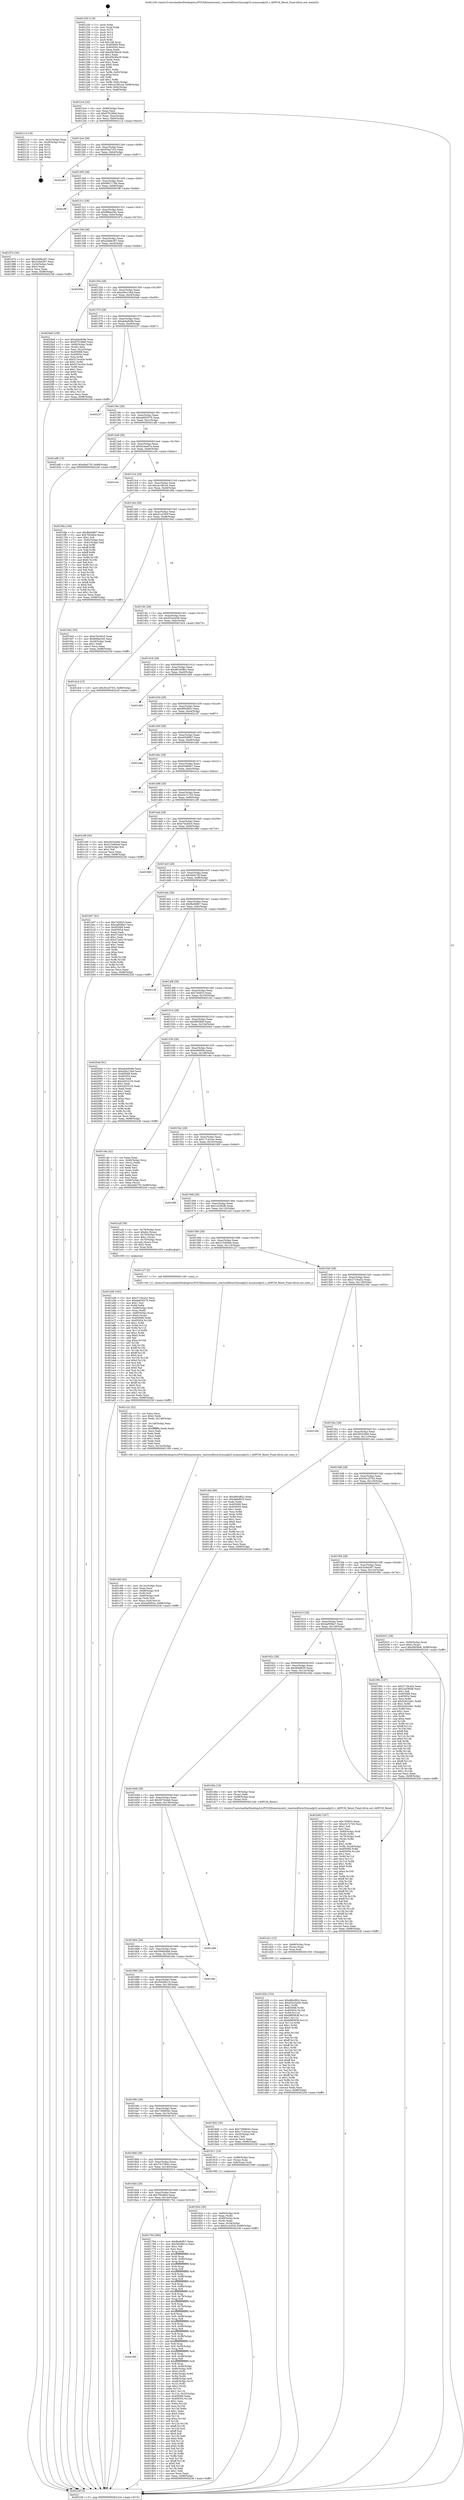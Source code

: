 digraph "0x401250" {
  label = "0x401250 (/mnt/c/Users/mathe/Desktop/tcc/POCII/binaries/extr_reactosdllwin32msadp32.acmmsadp32.c_ADPCM_Reset_Final-ollvm.out::main(0))"
  labelloc = "t"
  node[shape=record]

  Entry [label="",width=0.3,height=0.3,shape=circle,fillcolor=black,style=filled]
  "0x4012c4" [label="{
     0x4012c4 [32]\l
     | [instrs]\l
     &nbsp;&nbsp;0x4012c4 \<+6\>: mov -0x98(%rbp),%eax\l
     &nbsp;&nbsp;0x4012ca \<+2\>: mov %eax,%ecx\l
     &nbsp;&nbsp;0x4012cc \<+6\>: sub $0x8781fdb6,%ecx\l
     &nbsp;&nbsp;0x4012d2 \<+6\>: mov %eax,-0xac(%rbp)\l
     &nbsp;&nbsp;0x4012d8 \<+6\>: mov %ecx,-0xb0(%rbp)\l
     &nbsp;&nbsp;0x4012de \<+6\>: je 0000000000402114 \<main+0xec4\>\l
  }"]
  "0x402114" [label="{
     0x402114 [18]\l
     | [instrs]\l
     &nbsp;&nbsp;0x402114 \<+3\>: mov -0x2c(%rbp),%eax\l
     &nbsp;&nbsp;0x402117 \<+4\>: lea -0x28(%rbp),%rsp\l
     &nbsp;&nbsp;0x40211b \<+1\>: pop %rbx\l
     &nbsp;&nbsp;0x40211c \<+2\>: pop %r12\l
     &nbsp;&nbsp;0x40211e \<+2\>: pop %r13\l
     &nbsp;&nbsp;0x402120 \<+2\>: pop %r14\l
     &nbsp;&nbsp;0x402122 \<+2\>: pop %r15\l
     &nbsp;&nbsp;0x402124 \<+1\>: pop %rbp\l
     &nbsp;&nbsp;0x402125 \<+1\>: ret\l
  }"]
  "0x4012e4" [label="{
     0x4012e4 [28]\l
     | [instrs]\l
     &nbsp;&nbsp;0x4012e4 \<+5\>: jmp 00000000004012e9 \<main+0x99\>\l
     &nbsp;&nbsp;0x4012e9 \<+6\>: mov -0xac(%rbp),%eax\l
     &nbsp;&nbsp;0x4012ef \<+5\>: sub $0x934a7c53,%eax\l
     &nbsp;&nbsp;0x4012f4 \<+6\>: mov %eax,-0xb4(%rbp)\l
     &nbsp;&nbsp;0x4012fa \<+6\>: je 0000000000402207 \<main+0xfb7\>\l
  }"]
  Exit [label="",width=0.3,height=0.3,shape=circle,fillcolor=black,style=filled,peripheries=2]
  "0x402207" [label="{
     0x402207\l
  }", style=dashed]
  "0x401300" [label="{
     0x401300 [28]\l
     | [instrs]\l
     &nbsp;&nbsp;0x401300 \<+5\>: jmp 0000000000401305 \<main+0xb5\>\l
     &nbsp;&nbsp;0x401305 \<+6\>: mov -0xac(%rbp),%eax\l
     &nbsp;&nbsp;0x40130b \<+5\>: sub $0x9947178d,%eax\l
     &nbsp;&nbsp;0x401310 \<+6\>: mov %eax,-0xb8(%rbp)\l
     &nbsp;&nbsp;0x401316 \<+6\>: je 0000000000401fff \<main+0xdaf\>\l
  }"]
  "0x401d2b" [label="{
     0x401d2b [153]\l
     | [instrs]\l
     &nbsp;&nbsp;0x401d2b \<+5\>: mov $0xd90cf82c,%ecx\l
     &nbsp;&nbsp;0x401d30 \<+5\>: mov $0xd32e3a59,%edx\l
     &nbsp;&nbsp;0x401d35 \<+3\>: mov $0x1,%r8b\l
     &nbsp;&nbsp;0x401d38 \<+8\>: mov 0x405068,%r9d\l
     &nbsp;&nbsp;0x401d40 \<+8\>: mov 0x405054,%r10d\l
     &nbsp;&nbsp;0x401d48 \<+3\>: mov %r9d,%r11d\l
     &nbsp;&nbsp;0x401d4b \<+7\>: add $0xbf8f3838,%r11d\l
     &nbsp;&nbsp;0x401d52 \<+4\>: sub $0x1,%r11d\l
     &nbsp;&nbsp;0x401d56 \<+7\>: sub $0xbf8f3838,%r11d\l
     &nbsp;&nbsp;0x401d5d \<+4\>: imul %r11d,%r9d\l
     &nbsp;&nbsp;0x401d61 \<+4\>: and $0x1,%r9d\l
     &nbsp;&nbsp;0x401d65 \<+4\>: cmp $0x0,%r9d\l
     &nbsp;&nbsp;0x401d69 \<+3\>: sete %bl\l
     &nbsp;&nbsp;0x401d6c \<+4\>: cmp $0xa,%r10d\l
     &nbsp;&nbsp;0x401d70 \<+4\>: setl %r14b\l
     &nbsp;&nbsp;0x401d74 \<+3\>: mov %bl,%r15b\l
     &nbsp;&nbsp;0x401d77 \<+4\>: xor $0xff,%r15b\l
     &nbsp;&nbsp;0x401d7b \<+3\>: mov %r14b,%r12b\l
     &nbsp;&nbsp;0x401d7e \<+4\>: xor $0xff,%r12b\l
     &nbsp;&nbsp;0x401d82 \<+4\>: xor $0x1,%r8b\l
     &nbsp;&nbsp;0x401d86 \<+3\>: mov %r15b,%r13b\l
     &nbsp;&nbsp;0x401d89 \<+4\>: and $0xff,%r13b\l
     &nbsp;&nbsp;0x401d8d \<+3\>: and %r8b,%bl\l
     &nbsp;&nbsp;0x401d90 \<+3\>: mov %r12b,%al\l
     &nbsp;&nbsp;0x401d93 \<+2\>: and $0xff,%al\l
     &nbsp;&nbsp;0x401d95 \<+3\>: and %r8b,%r14b\l
     &nbsp;&nbsp;0x401d98 \<+3\>: or %bl,%r13b\l
     &nbsp;&nbsp;0x401d9b \<+3\>: or %r14b,%al\l
     &nbsp;&nbsp;0x401d9e \<+3\>: xor %al,%r13b\l
     &nbsp;&nbsp;0x401da1 \<+3\>: or %r12b,%r15b\l
     &nbsp;&nbsp;0x401da4 \<+4\>: xor $0xff,%r15b\l
     &nbsp;&nbsp;0x401da8 \<+4\>: or $0x1,%r8b\l
     &nbsp;&nbsp;0x401dac \<+3\>: and %r8b,%r15b\l
     &nbsp;&nbsp;0x401daf \<+3\>: or %r15b,%r13b\l
     &nbsp;&nbsp;0x401db2 \<+4\>: test $0x1,%r13b\l
     &nbsp;&nbsp;0x401db6 \<+3\>: cmovne %edx,%ecx\l
     &nbsp;&nbsp;0x401db9 \<+6\>: mov %ecx,-0x98(%rbp)\l
     &nbsp;&nbsp;0x401dbf \<+5\>: jmp 000000000040224f \<main+0xfff\>\l
  }"]
  "0x401fff" [label="{
     0x401fff\l
  }", style=dashed]
  "0x40131c" [label="{
     0x40131c [28]\l
     | [instrs]\l
     &nbsp;&nbsp;0x40131c \<+5\>: jmp 0000000000401321 \<main+0xd1\>\l
     &nbsp;&nbsp;0x401321 \<+6\>: mov -0xac(%rbp),%eax\l
     &nbsp;&nbsp;0x401327 \<+5\>: sub $0x99fae345,%eax\l
     &nbsp;&nbsp;0x40132c \<+6\>: mov %eax,-0xbc(%rbp)\l
     &nbsp;&nbsp;0x401332 \<+6\>: je 000000000040197e \<main+0x72e\>\l
  }"]
  "0x401d1c" [label="{
     0x401d1c [15]\l
     | [instrs]\l
     &nbsp;&nbsp;0x401d1c \<+4\>: mov -0x68(%rbp),%rax\l
     &nbsp;&nbsp;0x401d20 \<+3\>: mov (%rax),%rax\l
     &nbsp;&nbsp;0x401d23 \<+3\>: mov %rax,%rdi\l
     &nbsp;&nbsp;0x401d26 \<+5\>: call 0000000000401030 \<free@plt\>\l
     | [calls]\l
     &nbsp;&nbsp;0x401030 \{1\} (unknown)\l
  }"]
  "0x40197e" [label="{
     0x40197e [30]\l
     | [instrs]\l
     &nbsp;&nbsp;0x40197e \<+5\>: mov $0xa5b9e267,%eax\l
     &nbsp;&nbsp;0x401983 \<+5\>: mov $0x3cfeb387,%ecx\l
     &nbsp;&nbsp;0x401988 \<+3\>: mov -0x34(%rbp),%edx\l
     &nbsp;&nbsp;0x40198b \<+3\>: cmp $0x0,%edx\l
     &nbsp;&nbsp;0x40198e \<+3\>: cmove %ecx,%eax\l
     &nbsp;&nbsp;0x401991 \<+6\>: mov %eax,-0x98(%rbp)\l
     &nbsp;&nbsp;0x401997 \<+5\>: jmp 000000000040224f \<main+0xfff\>\l
  }"]
  "0x401338" [label="{
     0x401338 [28]\l
     | [instrs]\l
     &nbsp;&nbsp;0x401338 \<+5\>: jmp 000000000040133d \<main+0xed\>\l
     &nbsp;&nbsp;0x40133d \<+6\>: mov -0xac(%rbp),%eax\l
     &nbsp;&nbsp;0x401343 \<+5\>: sub $0xa5b9e267,%eax\l
     &nbsp;&nbsp;0x401348 \<+6\>: mov %eax,-0xc0(%rbp)\l
     &nbsp;&nbsp;0x40134e \<+6\>: je 000000000040200e \<main+0xdbe\>\l
  }"]
  "0x401c60" [label="{
     0x401c60 [42]\l
     | [instrs]\l
     &nbsp;&nbsp;0x401c60 \<+6\>: mov -0x14c(%rbp),%ecx\l
     &nbsp;&nbsp;0x401c66 \<+3\>: imul %eax,%ecx\l
     &nbsp;&nbsp;0x401c69 \<+4\>: mov -0x68(%rbp),%r8\l
     &nbsp;&nbsp;0x401c6d \<+3\>: mov (%r8),%r8\l
     &nbsp;&nbsp;0x401c70 \<+4\>: mov -0x60(%rbp),%r9\l
     &nbsp;&nbsp;0x401c74 \<+3\>: movslq (%r9),%r9\l
     &nbsp;&nbsp;0x401c77 \<+4\>: mov %ecx,(%r8,%r9,4)\l
     &nbsp;&nbsp;0x401c7b \<+10\>: movl $0xed0093a,-0x98(%rbp)\l
     &nbsp;&nbsp;0x401c85 \<+5\>: jmp 000000000040224f \<main+0xfff\>\l
  }"]
  "0x40200e" [label="{
     0x40200e\l
  }", style=dashed]
  "0x401354" [label="{
     0x401354 [28]\l
     | [instrs]\l
     &nbsp;&nbsp;0x401354 \<+5\>: jmp 0000000000401359 \<main+0x109\>\l
     &nbsp;&nbsp;0x401359 \<+6\>: mov -0xac(%rbp),%eax\l
     &nbsp;&nbsp;0x40135f \<+5\>: sub $0xa5bc12bd,%eax\l
     &nbsp;&nbsp;0x401364 \<+6\>: mov %eax,-0xc4(%rbp)\l
     &nbsp;&nbsp;0x40136a \<+6\>: je 00000000004020a8 \<main+0xe58\>\l
  }"]
  "0x401c2c" [label="{
     0x401c2c [52]\l
     | [instrs]\l
     &nbsp;&nbsp;0x401c2c \<+2\>: xor %ecx,%ecx\l
     &nbsp;&nbsp;0x401c2e \<+5\>: mov $0x2,%edx\l
     &nbsp;&nbsp;0x401c33 \<+6\>: mov %edx,-0x148(%rbp)\l
     &nbsp;&nbsp;0x401c39 \<+1\>: cltd\l
     &nbsp;&nbsp;0x401c3a \<+6\>: mov -0x148(%rbp),%esi\l
     &nbsp;&nbsp;0x401c40 \<+2\>: idiv %esi\l
     &nbsp;&nbsp;0x401c42 \<+6\>: imul $0xfffffffe,%edx,%edx\l
     &nbsp;&nbsp;0x401c48 \<+2\>: mov %ecx,%edi\l
     &nbsp;&nbsp;0x401c4a \<+2\>: sub %edx,%edi\l
     &nbsp;&nbsp;0x401c4c \<+2\>: mov %ecx,%edx\l
     &nbsp;&nbsp;0x401c4e \<+3\>: sub $0x1,%edx\l
     &nbsp;&nbsp;0x401c51 \<+2\>: add %edx,%edi\l
     &nbsp;&nbsp;0x401c53 \<+2\>: sub %edi,%ecx\l
     &nbsp;&nbsp;0x401c55 \<+6\>: mov %ecx,-0x14c(%rbp)\l
     &nbsp;&nbsp;0x401c5b \<+5\>: call 0000000000401160 \<next_i\>\l
     | [calls]\l
     &nbsp;&nbsp;0x401160 \{1\} (/mnt/c/Users/mathe/Desktop/tcc/POCII/binaries/extr_reactosdllwin32msadp32.acmmsadp32.c_ADPCM_Reset_Final-ollvm.out::next_i)\l
  }"]
  "0x4020a8" [label="{
     0x4020a8 [108]\l
     | [instrs]\l
     &nbsp;&nbsp;0x4020a8 \<+5\>: mov $0xab4e9c8b,%eax\l
     &nbsp;&nbsp;0x4020ad \<+5\>: mov $0x8781fdb6,%ecx\l
     &nbsp;&nbsp;0x4020b2 \<+7\>: mov -0x90(%rbp),%rdx\l
     &nbsp;&nbsp;0x4020b9 \<+2\>: mov (%rdx),%esi\l
     &nbsp;&nbsp;0x4020bb \<+3\>: mov %esi,-0x2c(%rbp)\l
     &nbsp;&nbsp;0x4020be \<+7\>: mov 0x405068,%esi\l
     &nbsp;&nbsp;0x4020c5 \<+7\>: mov 0x405054,%edi\l
     &nbsp;&nbsp;0x4020cc \<+3\>: mov %esi,%r8d\l
     &nbsp;&nbsp;0x4020cf \<+7\>: sub $0x527ec43e,%r8d\l
     &nbsp;&nbsp;0x4020d6 \<+4\>: sub $0x1,%r8d\l
     &nbsp;&nbsp;0x4020da \<+7\>: add $0x527ec43e,%r8d\l
     &nbsp;&nbsp;0x4020e1 \<+4\>: imul %r8d,%esi\l
     &nbsp;&nbsp;0x4020e5 \<+3\>: and $0x1,%esi\l
     &nbsp;&nbsp;0x4020e8 \<+3\>: cmp $0x0,%esi\l
     &nbsp;&nbsp;0x4020eb \<+4\>: sete %r9b\l
     &nbsp;&nbsp;0x4020ef \<+3\>: cmp $0xa,%edi\l
     &nbsp;&nbsp;0x4020f2 \<+4\>: setl %r10b\l
     &nbsp;&nbsp;0x4020f6 \<+3\>: mov %r9b,%r11b\l
     &nbsp;&nbsp;0x4020f9 \<+3\>: and %r10b,%r11b\l
     &nbsp;&nbsp;0x4020fc \<+3\>: xor %r10b,%r9b\l
     &nbsp;&nbsp;0x4020ff \<+3\>: or %r9b,%r11b\l
     &nbsp;&nbsp;0x402102 \<+4\>: test $0x1,%r11b\l
     &nbsp;&nbsp;0x402106 \<+3\>: cmovne %ecx,%eax\l
     &nbsp;&nbsp;0x402109 \<+6\>: mov %eax,-0x98(%rbp)\l
     &nbsp;&nbsp;0x40210f \<+5\>: jmp 000000000040224f \<main+0xfff\>\l
  }"]
  "0x401370" [label="{
     0x401370 [28]\l
     | [instrs]\l
     &nbsp;&nbsp;0x401370 \<+5\>: jmp 0000000000401375 \<main+0x125\>\l
     &nbsp;&nbsp;0x401375 \<+6\>: mov -0xac(%rbp),%eax\l
     &nbsp;&nbsp;0x40137b \<+5\>: sub $0xab4e9c8b,%eax\l
     &nbsp;&nbsp;0x401380 \<+6\>: mov %eax,-0xc8(%rbp)\l
     &nbsp;&nbsp;0x401386 \<+6\>: je 0000000000402237 \<main+0xfe7\>\l
  }"]
  "0x401a56" [label="{
     0x401a56 [162]\l
     | [instrs]\l
     &nbsp;&nbsp;0x401a56 \<+5\>: mov $0x2719ca52,%ecx\l
     &nbsp;&nbsp;0x401a5b \<+5\>: mov $0xab830276,%edx\l
     &nbsp;&nbsp;0x401a60 \<+3\>: mov $0x1,%sil\l
     &nbsp;&nbsp;0x401a63 \<+3\>: xor %r8d,%r8d\l
     &nbsp;&nbsp;0x401a66 \<+4\>: mov -0x68(%rbp),%rdi\l
     &nbsp;&nbsp;0x401a6a \<+3\>: mov %rax,(%rdi)\l
     &nbsp;&nbsp;0x401a6d \<+4\>: mov -0x60(%rbp),%rax\l
     &nbsp;&nbsp;0x401a71 \<+6\>: movl $0x0,(%rax)\l
     &nbsp;&nbsp;0x401a77 \<+8\>: mov 0x405068,%r9d\l
     &nbsp;&nbsp;0x401a7f \<+8\>: mov 0x405054,%r10d\l
     &nbsp;&nbsp;0x401a87 \<+4\>: sub $0x1,%r8d\l
     &nbsp;&nbsp;0x401a8b \<+3\>: mov %r9d,%r11d\l
     &nbsp;&nbsp;0x401a8e \<+3\>: add %r8d,%r11d\l
     &nbsp;&nbsp;0x401a91 \<+4\>: imul %r11d,%r9d\l
     &nbsp;&nbsp;0x401a95 \<+4\>: and $0x1,%r9d\l
     &nbsp;&nbsp;0x401a99 \<+4\>: cmp $0x0,%r9d\l
     &nbsp;&nbsp;0x401a9d \<+3\>: sete %bl\l
     &nbsp;&nbsp;0x401aa0 \<+4\>: cmp $0xa,%r10d\l
     &nbsp;&nbsp;0x401aa4 \<+4\>: setl %r14b\l
     &nbsp;&nbsp;0x401aa8 \<+3\>: mov %bl,%r15b\l
     &nbsp;&nbsp;0x401aab \<+4\>: xor $0xff,%r15b\l
     &nbsp;&nbsp;0x401aaf \<+3\>: mov %r14b,%r12b\l
     &nbsp;&nbsp;0x401ab2 \<+4\>: xor $0xff,%r12b\l
     &nbsp;&nbsp;0x401ab6 \<+4\>: xor $0x0,%sil\l
     &nbsp;&nbsp;0x401aba \<+3\>: mov %r15b,%r13b\l
     &nbsp;&nbsp;0x401abd \<+4\>: and $0x0,%r13b\l
     &nbsp;&nbsp;0x401ac1 \<+3\>: and %sil,%bl\l
     &nbsp;&nbsp;0x401ac4 \<+3\>: mov %r12b,%al\l
     &nbsp;&nbsp;0x401ac7 \<+2\>: and $0x0,%al\l
     &nbsp;&nbsp;0x401ac9 \<+3\>: and %sil,%r14b\l
     &nbsp;&nbsp;0x401acc \<+3\>: or %bl,%r13b\l
     &nbsp;&nbsp;0x401acf \<+3\>: or %r14b,%al\l
     &nbsp;&nbsp;0x401ad2 \<+3\>: xor %al,%r13b\l
     &nbsp;&nbsp;0x401ad5 \<+3\>: or %r12b,%r15b\l
     &nbsp;&nbsp;0x401ad8 \<+4\>: xor $0xff,%r15b\l
     &nbsp;&nbsp;0x401adc \<+4\>: or $0x0,%sil\l
     &nbsp;&nbsp;0x401ae0 \<+3\>: and %sil,%r15b\l
     &nbsp;&nbsp;0x401ae3 \<+3\>: or %r15b,%r13b\l
     &nbsp;&nbsp;0x401ae6 \<+4\>: test $0x1,%r13b\l
     &nbsp;&nbsp;0x401aea \<+3\>: cmovne %edx,%ecx\l
     &nbsp;&nbsp;0x401aed \<+6\>: mov %ecx,-0x98(%rbp)\l
     &nbsp;&nbsp;0x401af3 \<+5\>: jmp 000000000040224f \<main+0xfff\>\l
  }"]
  "0x402237" [label="{
     0x402237\l
  }", style=dashed]
  "0x40138c" [label="{
     0x40138c [28]\l
     | [instrs]\l
     &nbsp;&nbsp;0x40138c \<+5\>: jmp 0000000000401391 \<main+0x141\>\l
     &nbsp;&nbsp;0x401391 \<+6\>: mov -0xac(%rbp),%eax\l
     &nbsp;&nbsp;0x401397 \<+5\>: sub $0xab830276,%eax\l
     &nbsp;&nbsp;0x40139c \<+6\>: mov %eax,-0xcc(%rbp)\l
     &nbsp;&nbsp;0x4013a2 \<+6\>: je 0000000000401af8 \<main+0x8a8\>\l
  }"]
  "0x401924" [label="{
     0x401924 [30]\l
     | [instrs]\l
     &nbsp;&nbsp;0x401924 \<+4\>: mov -0x80(%rbp),%rdi\l
     &nbsp;&nbsp;0x401928 \<+2\>: mov %eax,(%rdi)\l
     &nbsp;&nbsp;0x40192a \<+4\>: mov -0x80(%rbp),%rdi\l
     &nbsp;&nbsp;0x40192e \<+2\>: mov (%rdi),%eax\l
     &nbsp;&nbsp;0x401930 \<+3\>: mov %eax,-0x34(%rbp)\l
     &nbsp;&nbsp;0x401933 \<+10\>: movl $0xd1ce303f,-0x98(%rbp)\l
     &nbsp;&nbsp;0x40193d \<+5\>: jmp 000000000040224f \<main+0xfff\>\l
  }"]
  "0x401af8" [label="{
     0x401af8 [15]\l
     | [instrs]\l
     &nbsp;&nbsp;0x401af8 \<+10\>: movl $0xefafc75f,-0x98(%rbp)\l
     &nbsp;&nbsp;0x401b02 \<+5\>: jmp 000000000040224f \<main+0xfff\>\l
  }"]
  "0x4013a8" [label="{
     0x4013a8 [28]\l
     | [instrs]\l
     &nbsp;&nbsp;0x4013a8 \<+5\>: jmp 00000000004013ad \<main+0x15d\>\l
     &nbsp;&nbsp;0x4013ad \<+6\>: mov -0xac(%rbp),%eax\l
     &nbsp;&nbsp;0x4013b3 \<+5\>: sub $0xb24ea07a,%eax\l
     &nbsp;&nbsp;0x4013b8 \<+6\>: mov %eax,-0xd0(%rbp)\l
     &nbsp;&nbsp;0x4013be \<+6\>: je 0000000000401e3e \<main+0xbee\>\l
  }"]
  "0x4016f0" [label="{
     0x4016f0\l
  }", style=dashed]
  "0x401e3e" [label="{
     0x401e3e\l
  }", style=dashed]
  "0x4013c4" [label="{
     0x4013c4 [28]\l
     | [instrs]\l
     &nbsp;&nbsp;0x4013c4 \<+5\>: jmp 00000000004013c9 \<main+0x179\>\l
     &nbsp;&nbsp;0x4013c9 \<+6\>: mov -0xac(%rbp),%eax\l
     &nbsp;&nbsp;0x4013cf \<+5\>: sub $0xca1081e4,%eax\l
     &nbsp;&nbsp;0x4013d4 \<+6\>: mov %eax,-0xd4(%rbp)\l
     &nbsp;&nbsp;0x4013da \<+6\>: je 00000000004016fa \<main+0x4aa\>\l
  }"]
  "0x401764" [label="{
     0x401764 [366]\l
     | [instrs]\l
     &nbsp;&nbsp;0x401764 \<+5\>: mov $0xfbe94fb7,%eax\l
     &nbsp;&nbsp;0x401769 \<+5\>: mov $0x5d289c14,%ecx\l
     &nbsp;&nbsp;0x40176e \<+2\>: mov $0x1,%dl\l
     &nbsp;&nbsp;0x401770 \<+2\>: xor %esi,%esi\l
     &nbsp;&nbsp;0x401772 \<+3\>: mov %rsp,%rdi\l
     &nbsp;&nbsp;0x401775 \<+4\>: add $0xfffffffffffffff0,%rdi\l
     &nbsp;&nbsp;0x401779 \<+3\>: mov %rdi,%rsp\l
     &nbsp;&nbsp;0x40177c \<+7\>: mov %rdi,-0x90(%rbp)\l
     &nbsp;&nbsp;0x401783 \<+3\>: mov %rsp,%rdi\l
     &nbsp;&nbsp;0x401786 \<+4\>: add $0xfffffffffffffff0,%rdi\l
     &nbsp;&nbsp;0x40178a \<+3\>: mov %rdi,%rsp\l
     &nbsp;&nbsp;0x40178d \<+3\>: mov %rsp,%r8\l
     &nbsp;&nbsp;0x401790 \<+4\>: add $0xfffffffffffffff0,%r8\l
     &nbsp;&nbsp;0x401794 \<+3\>: mov %r8,%rsp\l
     &nbsp;&nbsp;0x401797 \<+7\>: mov %r8,-0x88(%rbp)\l
     &nbsp;&nbsp;0x40179e \<+3\>: mov %rsp,%r8\l
     &nbsp;&nbsp;0x4017a1 \<+4\>: add $0xfffffffffffffff0,%r8\l
     &nbsp;&nbsp;0x4017a5 \<+3\>: mov %r8,%rsp\l
     &nbsp;&nbsp;0x4017a8 \<+4\>: mov %r8,-0x80(%rbp)\l
     &nbsp;&nbsp;0x4017ac \<+3\>: mov %rsp,%r8\l
     &nbsp;&nbsp;0x4017af \<+4\>: add $0xfffffffffffffff0,%r8\l
     &nbsp;&nbsp;0x4017b3 \<+3\>: mov %r8,%rsp\l
     &nbsp;&nbsp;0x4017b6 \<+4\>: mov %r8,-0x78(%rbp)\l
     &nbsp;&nbsp;0x4017ba \<+3\>: mov %rsp,%r8\l
     &nbsp;&nbsp;0x4017bd \<+4\>: add $0xfffffffffffffff0,%r8\l
     &nbsp;&nbsp;0x4017c1 \<+3\>: mov %r8,%rsp\l
     &nbsp;&nbsp;0x4017c4 \<+4\>: mov %r8,-0x70(%rbp)\l
     &nbsp;&nbsp;0x4017c8 \<+3\>: mov %rsp,%r8\l
     &nbsp;&nbsp;0x4017cb \<+4\>: add $0xfffffffffffffff0,%r8\l
     &nbsp;&nbsp;0x4017cf \<+3\>: mov %r8,%rsp\l
     &nbsp;&nbsp;0x4017d2 \<+4\>: mov %r8,-0x68(%rbp)\l
     &nbsp;&nbsp;0x4017d6 \<+3\>: mov %rsp,%r8\l
     &nbsp;&nbsp;0x4017d9 \<+4\>: add $0xfffffffffffffff0,%r8\l
     &nbsp;&nbsp;0x4017dd \<+3\>: mov %r8,%rsp\l
     &nbsp;&nbsp;0x4017e0 \<+4\>: mov %r8,-0x60(%rbp)\l
     &nbsp;&nbsp;0x4017e4 \<+3\>: mov %rsp,%r8\l
     &nbsp;&nbsp;0x4017e7 \<+4\>: add $0xfffffffffffffff0,%r8\l
     &nbsp;&nbsp;0x4017eb \<+3\>: mov %r8,%rsp\l
     &nbsp;&nbsp;0x4017ee \<+4\>: mov %r8,-0x58(%rbp)\l
     &nbsp;&nbsp;0x4017f2 \<+3\>: mov %rsp,%r8\l
     &nbsp;&nbsp;0x4017f5 \<+4\>: add $0xfffffffffffffff0,%r8\l
     &nbsp;&nbsp;0x4017f9 \<+3\>: mov %r8,%rsp\l
     &nbsp;&nbsp;0x4017fc \<+4\>: mov %r8,-0x50(%rbp)\l
     &nbsp;&nbsp;0x401800 \<+3\>: mov %rsp,%r8\l
     &nbsp;&nbsp;0x401803 \<+4\>: add $0xfffffffffffffff0,%r8\l
     &nbsp;&nbsp;0x401807 \<+3\>: mov %r8,%rsp\l
     &nbsp;&nbsp;0x40180a \<+4\>: mov %r8,-0x48(%rbp)\l
     &nbsp;&nbsp;0x40180e \<+3\>: mov %rsp,%r8\l
     &nbsp;&nbsp;0x401811 \<+4\>: add $0xfffffffffffffff0,%r8\l
     &nbsp;&nbsp;0x401815 \<+3\>: mov %r8,%rsp\l
     &nbsp;&nbsp;0x401818 \<+4\>: mov %r8,-0x40(%rbp)\l
     &nbsp;&nbsp;0x40181c \<+7\>: mov -0x90(%rbp),%r8\l
     &nbsp;&nbsp;0x401823 \<+7\>: movl $0x0,(%r8)\l
     &nbsp;&nbsp;0x40182a \<+7\>: mov -0x9c(%rbp),%r9d\l
     &nbsp;&nbsp;0x401831 \<+3\>: mov %r9d,(%rdi)\l
     &nbsp;&nbsp;0x401834 \<+7\>: mov -0x88(%rbp),%r8\l
     &nbsp;&nbsp;0x40183b \<+7\>: mov -0xa8(%rbp),%r10\l
     &nbsp;&nbsp;0x401842 \<+3\>: mov %r10,(%r8)\l
     &nbsp;&nbsp;0x401845 \<+3\>: cmpl $0x2,(%rdi)\l
     &nbsp;&nbsp;0x401848 \<+4\>: setne %r11b\l
     &nbsp;&nbsp;0x40184c \<+4\>: and $0x1,%r11b\l
     &nbsp;&nbsp;0x401850 \<+4\>: mov %r11b,-0x35(%rbp)\l
     &nbsp;&nbsp;0x401854 \<+7\>: mov 0x405068,%ebx\l
     &nbsp;&nbsp;0x40185b \<+8\>: mov 0x405054,%r14d\l
     &nbsp;&nbsp;0x401863 \<+3\>: sub $0x1,%esi\l
     &nbsp;&nbsp;0x401866 \<+3\>: mov %ebx,%r15d\l
     &nbsp;&nbsp;0x401869 \<+3\>: add %esi,%r15d\l
     &nbsp;&nbsp;0x40186c \<+4\>: imul %r15d,%ebx\l
     &nbsp;&nbsp;0x401870 \<+3\>: and $0x1,%ebx\l
     &nbsp;&nbsp;0x401873 \<+3\>: cmp $0x0,%ebx\l
     &nbsp;&nbsp;0x401876 \<+4\>: sete %r11b\l
     &nbsp;&nbsp;0x40187a \<+4\>: cmp $0xa,%r14d\l
     &nbsp;&nbsp;0x40187e \<+4\>: setl %r12b\l
     &nbsp;&nbsp;0x401882 \<+3\>: mov %r11b,%r13b\l
     &nbsp;&nbsp;0x401885 \<+4\>: xor $0xff,%r13b\l
     &nbsp;&nbsp;0x401889 \<+3\>: mov %r12b,%sil\l
     &nbsp;&nbsp;0x40188c \<+4\>: xor $0xff,%sil\l
     &nbsp;&nbsp;0x401890 \<+3\>: xor $0x0,%dl\l
     &nbsp;&nbsp;0x401893 \<+3\>: mov %r13b,%dil\l
     &nbsp;&nbsp;0x401896 \<+4\>: and $0x0,%dil\l
     &nbsp;&nbsp;0x40189a \<+3\>: and %dl,%r11b\l
     &nbsp;&nbsp;0x40189d \<+3\>: mov %sil,%r8b\l
     &nbsp;&nbsp;0x4018a0 \<+4\>: and $0x0,%r8b\l
     &nbsp;&nbsp;0x4018a4 \<+3\>: and %dl,%r12b\l
     &nbsp;&nbsp;0x4018a7 \<+3\>: or %r11b,%dil\l
     &nbsp;&nbsp;0x4018aa \<+3\>: or %r12b,%r8b\l
     &nbsp;&nbsp;0x4018ad \<+3\>: xor %r8b,%dil\l
     &nbsp;&nbsp;0x4018b0 \<+3\>: or %sil,%r13b\l
     &nbsp;&nbsp;0x4018b3 \<+4\>: xor $0xff,%r13b\l
     &nbsp;&nbsp;0x4018b7 \<+3\>: or $0x0,%dl\l
     &nbsp;&nbsp;0x4018ba \<+3\>: and %dl,%r13b\l
     &nbsp;&nbsp;0x4018bd \<+3\>: or %r13b,%dil\l
     &nbsp;&nbsp;0x4018c0 \<+4\>: test $0x1,%dil\l
     &nbsp;&nbsp;0x4018c4 \<+3\>: cmovne %ecx,%eax\l
     &nbsp;&nbsp;0x4018c7 \<+6\>: mov %eax,-0x98(%rbp)\l
     &nbsp;&nbsp;0x4018cd \<+5\>: jmp 000000000040224f \<main+0xfff\>\l
  }"]
  "0x4016fa" [label="{
     0x4016fa [106]\l
     | [instrs]\l
     &nbsp;&nbsp;0x4016fa \<+5\>: mov $0xfbe94fb7,%eax\l
     &nbsp;&nbsp;0x4016ff \<+5\>: mov $0x7f43dfce,%ecx\l
     &nbsp;&nbsp;0x401704 \<+2\>: mov $0x1,%dl\l
     &nbsp;&nbsp;0x401706 \<+7\>: mov -0x92(%rbp),%sil\l
     &nbsp;&nbsp;0x40170d \<+7\>: mov -0x91(%rbp),%dil\l
     &nbsp;&nbsp;0x401714 \<+3\>: mov %sil,%r8b\l
     &nbsp;&nbsp;0x401717 \<+4\>: xor $0xff,%r8b\l
     &nbsp;&nbsp;0x40171b \<+3\>: mov %dil,%r9b\l
     &nbsp;&nbsp;0x40171e \<+4\>: xor $0xff,%r9b\l
     &nbsp;&nbsp;0x401722 \<+3\>: xor $0x0,%dl\l
     &nbsp;&nbsp;0x401725 \<+3\>: mov %r8b,%r10b\l
     &nbsp;&nbsp;0x401728 \<+4\>: and $0x0,%r10b\l
     &nbsp;&nbsp;0x40172c \<+3\>: and %dl,%sil\l
     &nbsp;&nbsp;0x40172f \<+3\>: mov %r9b,%r11b\l
     &nbsp;&nbsp;0x401732 \<+4\>: and $0x0,%r11b\l
     &nbsp;&nbsp;0x401736 \<+3\>: and %dl,%dil\l
     &nbsp;&nbsp;0x401739 \<+3\>: or %sil,%r10b\l
     &nbsp;&nbsp;0x40173c \<+3\>: or %dil,%r11b\l
     &nbsp;&nbsp;0x40173f \<+3\>: xor %r11b,%r10b\l
     &nbsp;&nbsp;0x401742 \<+3\>: or %r9b,%r8b\l
     &nbsp;&nbsp;0x401745 \<+4\>: xor $0xff,%r8b\l
     &nbsp;&nbsp;0x401749 \<+3\>: or $0x0,%dl\l
     &nbsp;&nbsp;0x40174c \<+3\>: and %dl,%r8b\l
     &nbsp;&nbsp;0x40174f \<+3\>: or %r8b,%r10b\l
     &nbsp;&nbsp;0x401752 \<+4\>: test $0x1,%r10b\l
     &nbsp;&nbsp;0x401756 \<+3\>: cmovne %ecx,%eax\l
     &nbsp;&nbsp;0x401759 \<+6\>: mov %eax,-0x98(%rbp)\l
     &nbsp;&nbsp;0x40175f \<+5\>: jmp 000000000040224f \<main+0xfff\>\l
  }"]
  "0x4013e0" [label="{
     0x4013e0 [28]\l
     | [instrs]\l
     &nbsp;&nbsp;0x4013e0 \<+5\>: jmp 00000000004013e5 \<main+0x195\>\l
     &nbsp;&nbsp;0x4013e5 \<+6\>: mov -0xac(%rbp),%eax\l
     &nbsp;&nbsp;0x4013eb \<+5\>: sub $0xd1ce303f,%eax\l
     &nbsp;&nbsp;0x4013f0 \<+6\>: mov %eax,-0xd8(%rbp)\l
     &nbsp;&nbsp;0x4013f6 \<+6\>: je 0000000000401942 \<main+0x6f2\>\l
  }"]
  "0x40224f" [label="{
     0x40224f [5]\l
     | [instrs]\l
     &nbsp;&nbsp;0x40224f \<+5\>: jmp 00000000004012c4 \<main+0x74\>\l
  }"]
  "0x401250" [label="{
     0x401250 [116]\l
     | [instrs]\l
     &nbsp;&nbsp;0x401250 \<+1\>: push %rbp\l
     &nbsp;&nbsp;0x401251 \<+3\>: mov %rsp,%rbp\l
     &nbsp;&nbsp;0x401254 \<+2\>: push %r15\l
     &nbsp;&nbsp;0x401256 \<+2\>: push %r14\l
     &nbsp;&nbsp;0x401258 \<+2\>: push %r13\l
     &nbsp;&nbsp;0x40125a \<+2\>: push %r12\l
     &nbsp;&nbsp;0x40125c \<+1\>: push %rbx\l
     &nbsp;&nbsp;0x40125d \<+7\>: sub $0x148,%rsp\l
     &nbsp;&nbsp;0x401264 \<+7\>: mov 0x405068,%eax\l
     &nbsp;&nbsp;0x40126b \<+7\>: mov 0x405054,%ecx\l
     &nbsp;&nbsp;0x401272 \<+2\>: mov %eax,%edx\l
     &nbsp;&nbsp;0x401274 \<+6\>: add $0x45b36a29,%edx\l
     &nbsp;&nbsp;0x40127a \<+3\>: sub $0x1,%edx\l
     &nbsp;&nbsp;0x40127d \<+6\>: sub $0x45b36a29,%edx\l
     &nbsp;&nbsp;0x401283 \<+3\>: imul %edx,%eax\l
     &nbsp;&nbsp;0x401286 \<+3\>: and $0x1,%eax\l
     &nbsp;&nbsp;0x401289 \<+3\>: cmp $0x0,%eax\l
     &nbsp;&nbsp;0x40128c \<+4\>: sete %r8b\l
     &nbsp;&nbsp;0x401290 \<+4\>: and $0x1,%r8b\l
     &nbsp;&nbsp;0x401294 \<+7\>: mov %r8b,-0x92(%rbp)\l
     &nbsp;&nbsp;0x40129b \<+3\>: cmp $0xa,%ecx\l
     &nbsp;&nbsp;0x40129e \<+4\>: setl %r8b\l
     &nbsp;&nbsp;0x4012a2 \<+4\>: and $0x1,%r8b\l
     &nbsp;&nbsp;0x4012a6 \<+7\>: mov %r8b,-0x91(%rbp)\l
     &nbsp;&nbsp;0x4012ad \<+10\>: movl $0xca1081e4,-0x98(%rbp)\l
     &nbsp;&nbsp;0x4012b7 \<+6\>: mov %edi,-0x9c(%rbp)\l
     &nbsp;&nbsp;0x4012bd \<+7\>: mov %rsi,-0xa8(%rbp)\l
  }"]
  "0x4016d4" [label="{
     0x4016d4 [28]\l
     | [instrs]\l
     &nbsp;&nbsp;0x4016d4 \<+5\>: jmp 00000000004016d9 \<main+0x489\>\l
     &nbsp;&nbsp;0x4016d9 \<+6\>: mov -0xac(%rbp),%eax\l
     &nbsp;&nbsp;0x4016df \<+5\>: sub $0x7f43dfce,%eax\l
     &nbsp;&nbsp;0x4016e4 \<+6\>: mov %eax,-0x144(%rbp)\l
     &nbsp;&nbsp;0x4016ea \<+6\>: je 0000000000401764 \<main+0x514\>\l
  }"]
  "0x401942" [label="{
     0x401942 [30]\l
     | [instrs]\l
     &nbsp;&nbsp;0x401942 \<+5\>: mov $0xe7bcb0c5,%eax\l
     &nbsp;&nbsp;0x401947 \<+5\>: mov $0x99fae345,%ecx\l
     &nbsp;&nbsp;0x40194c \<+3\>: mov -0x34(%rbp),%edx\l
     &nbsp;&nbsp;0x40194f \<+3\>: cmp $0x1,%edx\l
     &nbsp;&nbsp;0x401952 \<+3\>: cmovl %ecx,%eax\l
     &nbsp;&nbsp;0x401955 \<+6\>: mov %eax,-0x98(%rbp)\l
     &nbsp;&nbsp;0x40195b \<+5\>: jmp 000000000040224f \<main+0xfff\>\l
  }"]
  "0x4013fc" [label="{
     0x4013fc [28]\l
     | [instrs]\l
     &nbsp;&nbsp;0x4013fc \<+5\>: jmp 0000000000401401 \<main+0x1b1\>\l
     &nbsp;&nbsp;0x401401 \<+6\>: mov -0xac(%rbp),%eax\l
     &nbsp;&nbsp;0x401407 \<+5\>: sub $0xd32e3a59,%eax\l
     &nbsp;&nbsp;0x40140c \<+6\>: mov %eax,-0xdc(%rbp)\l
     &nbsp;&nbsp;0x401412 \<+6\>: je 0000000000401dc4 \<main+0xb74\>\l
  }"]
  "0x40201d" [label="{
     0x40201d\l
  }", style=dashed]
  "0x401dc4" [label="{
     0x401dc4 [15]\l
     | [instrs]\l
     &nbsp;&nbsp;0x401dc4 \<+10\>: movl $0x30c25763,-0x98(%rbp)\l
     &nbsp;&nbsp;0x401dce \<+5\>: jmp 000000000040224f \<main+0xfff\>\l
  }"]
  "0x401418" [label="{
     0x401418 [28]\l
     | [instrs]\l
     &nbsp;&nbsp;0x401418 \<+5\>: jmp 000000000040141d \<main+0x1cd\>\l
     &nbsp;&nbsp;0x40141d \<+6\>: mov -0xac(%rbp),%eax\l
     &nbsp;&nbsp;0x401423 \<+5\>: sub $0xd61949b3,%eax\l
     &nbsp;&nbsp;0x401428 \<+6\>: mov %eax,-0xe0(%rbp)\l
     &nbsp;&nbsp;0x40142e \<+6\>: je 0000000000401dd3 \<main+0xb83\>\l
  }"]
  "0x4016b8" [label="{
     0x4016b8 [28]\l
     | [instrs]\l
     &nbsp;&nbsp;0x4016b8 \<+5\>: jmp 00000000004016bd \<main+0x46d\>\l
     &nbsp;&nbsp;0x4016bd \<+6\>: mov -0xac(%rbp),%eax\l
     &nbsp;&nbsp;0x4016c3 \<+5\>: sub $0x74c73643,%eax\l
     &nbsp;&nbsp;0x4016c8 \<+6\>: mov %eax,-0x140(%rbp)\l
     &nbsp;&nbsp;0x4016ce \<+6\>: je 000000000040201d \<main+0xdcd\>\l
  }"]
  "0x401dd3" [label="{
     0x401dd3\l
  }", style=dashed]
  "0x401434" [label="{
     0x401434 [28]\l
     | [instrs]\l
     &nbsp;&nbsp;0x401434 \<+5\>: jmp 0000000000401439 \<main+0x1e9\>\l
     &nbsp;&nbsp;0x401439 \<+6\>: mov -0xac(%rbp),%eax\l
     &nbsp;&nbsp;0x40143f \<+5\>: sub $0xd90cf82c,%eax\l
     &nbsp;&nbsp;0x401444 \<+6\>: mov %eax,-0xe4(%rbp)\l
     &nbsp;&nbsp;0x40144a \<+6\>: je 00000000004021d7 \<main+0xf87\>\l
  }"]
  "0x401911" [label="{
     0x401911 [19]\l
     | [instrs]\l
     &nbsp;&nbsp;0x401911 \<+7\>: mov -0x88(%rbp),%rax\l
     &nbsp;&nbsp;0x401918 \<+3\>: mov (%rax),%rax\l
     &nbsp;&nbsp;0x40191b \<+4\>: mov 0x8(%rax),%rdi\l
     &nbsp;&nbsp;0x40191f \<+5\>: call 0000000000401060 \<atoi@plt\>\l
     | [calls]\l
     &nbsp;&nbsp;0x401060 \{1\} (unknown)\l
  }"]
  "0x4021d7" [label="{
     0x4021d7\l
  }", style=dashed]
  "0x401450" [label="{
     0x401450 [28]\l
     | [instrs]\l
     &nbsp;&nbsp;0x401450 \<+5\>: jmp 0000000000401455 \<main+0x205\>\l
     &nbsp;&nbsp;0x401455 \<+6\>: mov -0xac(%rbp),%eax\l
     &nbsp;&nbsp;0x40145b \<+5\>: sub $0xe03d9f47,%eax\l
     &nbsp;&nbsp;0x401460 \<+6\>: mov %eax,-0xe8(%rbp)\l
     &nbsp;&nbsp;0x401466 \<+6\>: je 0000000000401ebb \<main+0xc6b\>\l
  }"]
  "0x40169c" [label="{
     0x40169c [28]\l
     | [instrs]\l
     &nbsp;&nbsp;0x40169c \<+5\>: jmp 00000000004016a1 \<main+0x451\>\l
     &nbsp;&nbsp;0x4016a1 \<+6\>: mov -0xac(%rbp),%eax\l
     &nbsp;&nbsp;0x4016a7 \<+5\>: sub $0x736682bc,%eax\l
     &nbsp;&nbsp;0x4016ac \<+6\>: mov %eax,-0x13c(%rbp)\l
     &nbsp;&nbsp;0x4016b2 \<+6\>: je 0000000000401911 \<main+0x6c1\>\l
  }"]
  "0x401ebb" [label="{
     0x401ebb\l
  }", style=dashed]
  "0x40146c" [label="{
     0x40146c [28]\l
     | [instrs]\l
     &nbsp;&nbsp;0x40146c \<+5\>: jmp 0000000000401471 \<main+0x221\>\l
     &nbsp;&nbsp;0x401471 \<+6\>: mov -0xac(%rbp),%eax\l
     &nbsp;&nbsp;0x401477 \<+5\>: sub $0xe546fde7,%eax\l
     &nbsp;&nbsp;0x40147c \<+6\>: mov %eax,-0xec(%rbp)\l
     &nbsp;&nbsp;0x401482 \<+6\>: je 0000000000401e1a \<main+0xbca\>\l
  }"]
  "0x4018d2" [label="{
     0x4018d2 [30]\l
     | [instrs]\l
     &nbsp;&nbsp;0x4018d2 \<+5\>: mov $0x736682bc,%eax\l
     &nbsp;&nbsp;0x4018d7 \<+5\>: mov $0x17142cac,%ecx\l
     &nbsp;&nbsp;0x4018dc \<+3\>: mov -0x35(%rbp),%dl\l
     &nbsp;&nbsp;0x4018df \<+3\>: test $0x1,%dl\l
     &nbsp;&nbsp;0x4018e2 \<+3\>: cmovne %ecx,%eax\l
     &nbsp;&nbsp;0x4018e5 \<+6\>: mov %eax,-0x98(%rbp)\l
     &nbsp;&nbsp;0x4018eb \<+5\>: jmp 000000000040224f \<main+0xfff\>\l
  }"]
  "0x401e1a" [label="{
     0x401e1a\l
  }", style=dashed]
  "0x401488" [label="{
     0x401488 [28]\l
     | [instrs]\l
     &nbsp;&nbsp;0x401488 \<+5\>: jmp 000000000040148d \<main+0x23d\>\l
     &nbsp;&nbsp;0x40148d \<+6\>: mov -0xac(%rbp),%eax\l
     &nbsp;&nbsp;0x401493 \<+5\>: sub $0xe5c7c7d3,%eax\l
     &nbsp;&nbsp;0x401498 \<+6\>: mov %eax,-0xf0(%rbp)\l
     &nbsp;&nbsp;0x40149e \<+6\>: je 0000000000401c09 \<main+0x9b9\>\l
  }"]
  "0x401680" [label="{
     0x401680 [28]\l
     | [instrs]\l
     &nbsp;&nbsp;0x401680 \<+5\>: jmp 0000000000401685 \<main+0x435\>\l
     &nbsp;&nbsp;0x401685 \<+6\>: mov -0xac(%rbp),%eax\l
     &nbsp;&nbsp;0x40168b \<+5\>: sub $0x5d289c14,%eax\l
     &nbsp;&nbsp;0x401690 \<+6\>: mov %eax,-0x138(%rbp)\l
     &nbsp;&nbsp;0x401696 \<+6\>: je 00000000004018d2 \<main+0x682\>\l
  }"]
  "0x401c09" [label="{
     0x401c09 [30]\l
     | [instrs]\l
     &nbsp;&nbsp;0x401c09 \<+5\>: mov $0x2853cb9d,%eax\l
     &nbsp;&nbsp;0x401c0e \<+5\>: mov $0x215494eb,%ecx\l
     &nbsp;&nbsp;0x401c13 \<+3\>: mov -0x2d(%rbp),%dl\l
     &nbsp;&nbsp;0x401c16 \<+3\>: test $0x1,%dl\l
     &nbsp;&nbsp;0x401c19 \<+3\>: cmovne %ecx,%eax\l
     &nbsp;&nbsp;0x401c1c \<+6\>: mov %eax,-0x98(%rbp)\l
     &nbsp;&nbsp;0x401c22 \<+5\>: jmp 000000000040224f \<main+0xfff\>\l
  }"]
  "0x4014a4" [label="{
     0x4014a4 [28]\l
     | [instrs]\l
     &nbsp;&nbsp;0x4014a4 \<+5\>: jmp 00000000004014a9 \<main+0x259\>\l
     &nbsp;&nbsp;0x4014a9 \<+6\>: mov -0xac(%rbp),%eax\l
     &nbsp;&nbsp;0x4014af \<+5\>: sub $0xe7bcb0c5,%eax\l
     &nbsp;&nbsp;0x4014b4 \<+6\>: mov %eax,-0xf4(%rbp)\l
     &nbsp;&nbsp;0x4014ba \<+6\>: je 0000000000401960 \<main+0x710\>\l
  }"]
  "0x401f4e" [label="{
     0x401f4e\l
  }", style=dashed]
  "0x401960" [label="{
     0x401960\l
  }", style=dashed]
  "0x4014c0" [label="{
     0x4014c0 [28]\l
     | [instrs]\l
     &nbsp;&nbsp;0x4014c0 \<+5\>: jmp 00000000004014c5 \<main+0x275\>\l
     &nbsp;&nbsp;0x4014c5 \<+6\>: mov -0xac(%rbp),%eax\l
     &nbsp;&nbsp;0x4014cb \<+5\>: sub $0xefafc75f,%eax\l
     &nbsp;&nbsp;0x4014d0 \<+6\>: mov %eax,-0xf8(%rbp)\l
     &nbsp;&nbsp;0x4014d6 \<+6\>: je 0000000000401b07 \<main+0x8b7\>\l
  }"]
  "0x401664" [label="{
     0x401664 [28]\l
     | [instrs]\l
     &nbsp;&nbsp;0x401664 \<+5\>: jmp 0000000000401669 \<main+0x419\>\l
     &nbsp;&nbsp;0x401669 \<+6\>: mov -0xac(%rbp),%eax\l
     &nbsp;&nbsp;0x40166f \<+5\>: sub $0x5946b4b8,%eax\l
     &nbsp;&nbsp;0x401674 \<+6\>: mov %eax,-0x134(%rbp)\l
     &nbsp;&nbsp;0x40167a \<+6\>: je 0000000000401f4e \<main+0xcfe\>\l
  }"]
  "0x401b07" [label="{
     0x401b07 [91]\l
     | [instrs]\l
     &nbsp;&nbsp;0x401b07 \<+5\>: mov $0x7d5833,%eax\l
     &nbsp;&nbsp;0x401b0c \<+5\>: mov $0x4af59be7,%ecx\l
     &nbsp;&nbsp;0x401b11 \<+7\>: mov 0x405068,%edx\l
     &nbsp;&nbsp;0x401b18 \<+7\>: mov 0x405054,%esi\l
     &nbsp;&nbsp;0x401b1f \<+2\>: mov %edx,%edi\l
     &nbsp;&nbsp;0x401b21 \<+6\>: add $0x37ceb278,%edi\l
     &nbsp;&nbsp;0x401b27 \<+3\>: sub $0x1,%edi\l
     &nbsp;&nbsp;0x401b2a \<+6\>: sub $0x37ceb278,%edi\l
     &nbsp;&nbsp;0x401b30 \<+3\>: imul %edi,%edx\l
     &nbsp;&nbsp;0x401b33 \<+3\>: and $0x1,%edx\l
     &nbsp;&nbsp;0x401b36 \<+3\>: cmp $0x0,%edx\l
     &nbsp;&nbsp;0x401b39 \<+4\>: sete %r8b\l
     &nbsp;&nbsp;0x401b3d \<+3\>: cmp $0xa,%esi\l
     &nbsp;&nbsp;0x401b40 \<+4\>: setl %r9b\l
     &nbsp;&nbsp;0x401b44 \<+3\>: mov %r8b,%r10b\l
     &nbsp;&nbsp;0x401b47 \<+3\>: and %r9b,%r10b\l
     &nbsp;&nbsp;0x401b4a \<+3\>: xor %r9b,%r8b\l
     &nbsp;&nbsp;0x401b4d \<+3\>: or %r8b,%r10b\l
     &nbsp;&nbsp;0x401b50 \<+4\>: test $0x1,%r10b\l
     &nbsp;&nbsp;0x401b54 \<+3\>: cmovne %ecx,%eax\l
     &nbsp;&nbsp;0x401b57 \<+6\>: mov %eax,-0x98(%rbp)\l
     &nbsp;&nbsp;0x401b5d \<+5\>: jmp 000000000040224f \<main+0xfff\>\l
  }"]
  "0x4014dc" [label="{
     0x4014dc [28]\l
     | [instrs]\l
     &nbsp;&nbsp;0x4014dc \<+5\>: jmp 00000000004014e1 \<main+0x291\>\l
     &nbsp;&nbsp;0x4014e1 \<+6\>: mov -0xac(%rbp),%eax\l
     &nbsp;&nbsp;0x4014e7 \<+5\>: sub $0xfbe94fb7,%eax\l
     &nbsp;&nbsp;0x4014ec \<+6\>: mov %eax,-0xfc(%rbp)\l
     &nbsp;&nbsp;0x4014f2 \<+6\>: je 0000000000402126 \<main+0xed6\>\l
  }"]
  "0x401e99" [label="{
     0x401e99\l
  }", style=dashed]
  "0x402126" [label="{
     0x402126\l
  }", style=dashed]
  "0x4014f8" [label="{
     0x4014f8 [28]\l
     | [instrs]\l
     &nbsp;&nbsp;0x4014f8 \<+5\>: jmp 00000000004014fd \<main+0x2ad\>\l
     &nbsp;&nbsp;0x4014fd \<+6\>: mov -0xac(%rbp),%eax\l
     &nbsp;&nbsp;0x401503 \<+5\>: sub $0x7d5833,%eax\l
     &nbsp;&nbsp;0x401508 \<+6\>: mov %eax,-0x100(%rbp)\l
     &nbsp;&nbsp;0x40150e \<+6\>: je 00000000004021b2 \<main+0xf62\>\l
  }"]
  "0x401648" [label="{
     0x401648 [28]\l
     | [instrs]\l
     &nbsp;&nbsp;0x401648 \<+5\>: jmp 000000000040164d \<main+0x3fd\>\l
     &nbsp;&nbsp;0x40164d \<+6\>: mov -0xac(%rbp),%eax\l
     &nbsp;&nbsp;0x401653 \<+5\>: sub $0x5673e4a6,%eax\l
     &nbsp;&nbsp;0x401658 \<+6\>: mov %eax,-0x130(%rbp)\l
     &nbsp;&nbsp;0x40165e \<+6\>: je 0000000000401e99 \<main+0xc49\>\l
  }"]
  "0x4021b2" [label="{
     0x4021b2\l
  }", style=dashed]
  "0x401514" [label="{
     0x401514 [28]\l
     | [instrs]\l
     &nbsp;&nbsp;0x401514 \<+5\>: jmp 0000000000401519 \<main+0x2c9\>\l
     &nbsp;&nbsp;0x401519 \<+6\>: mov -0xac(%rbp),%eax\l
     &nbsp;&nbsp;0x40151f \<+5\>: sub $0xd905fe8,%eax\l
     &nbsp;&nbsp;0x401524 \<+6\>: mov %eax,-0x104(%rbp)\l
     &nbsp;&nbsp;0x40152a \<+6\>: je 000000000040204d \<main+0xdfd\>\l
  }"]
  "0x401d0a" [label="{
     0x401d0a [18]\l
     | [instrs]\l
     &nbsp;&nbsp;0x401d0a \<+4\>: mov -0x78(%rbp),%rax\l
     &nbsp;&nbsp;0x401d0e \<+2\>: mov (%rax),%edi\l
     &nbsp;&nbsp;0x401d10 \<+4\>: mov -0x68(%rbp),%rax\l
     &nbsp;&nbsp;0x401d14 \<+3\>: mov (%rax),%rsi\l
     &nbsp;&nbsp;0x401d17 \<+5\>: call 0000000000401240 \<ADPCM_Reset\>\l
     | [calls]\l
     &nbsp;&nbsp;0x401240 \{1\} (/mnt/c/Users/mathe/Desktop/tcc/POCII/binaries/extr_reactosdllwin32msadp32.acmmsadp32.c_ADPCM_Reset_Final-ollvm.out::ADPCM_Reset)\l
  }"]
  "0x40204d" [label="{
     0x40204d [91]\l
     | [instrs]\l
     &nbsp;&nbsp;0x40204d \<+5\>: mov $0xab4e9c8b,%eax\l
     &nbsp;&nbsp;0x402052 \<+5\>: mov $0xa5bc12bd,%ecx\l
     &nbsp;&nbsp;0x402057 \<+7\>: mov 0x405068,%edx\l
     &nbsp;&nbsp;0x40205e \<+7\>: mov 0x405054,%esi\l
     &nbsp;&nbsp;0x402065 \<+2\>: mov %edx,%edi\l
     &nbsp;&nbsp;0x402067 \<+6\>: add $0x42f10103,%edi\l
     &nbsp;&nbsp;0x40206d \<+3\>: sub $0x1,%edi\l
     &nbsp;&nbsp;0x402070 \<+6\>: sub $0x42f10103,%edi\l
     &nbsp;&nbsp;0x402076 \<+3\>: imul %edi,%edx\l
     &nbsp;&nbsp;0x402079 \<+3\>: and $0x1,%edx\l
     &nbsp;&nbsp;0x40207c \<+3\>: cmp $0x0,%edx\l
     &nbsp;&nbsp;0x40207f \<+4\>: sete %r8b\l
     &nbsp;&nbsp;0x402083 \<+3\>: cmp $0xa,%esi\l
     &nbsp;&nbsp;0x402086 \<+4\>: setl %r9b\l
     &nbsp;&nbsp;0x40208a \<+3\>: mov %r8b,%r10b\l
     &nbsp;&nbsp;0x40208d \<+3\>: and %r9b,%r10b\l
     &nbsp;&nbsp;0x402090 \<+3\>: xor %r9b,%r8b\l
     &nbsp;&nbsp;0x402093 \<+3\>: or %r8b,%r10b\l
     &nbsp;&nbsp;0x402096 \<+4\>: test $0x1,%r10b\l
     &nbsp;&nbsp;0x40209a \<+3\>: cmovne %ecx,%eax\l
     &nbsp;&nbsp;0x40209d \<+6\>: mov %eax,-0x98(%rbp)\l
     &nbsp;&nbsp;0x4020a3 \<+5\>: jmp 000000000040224f \<main+0xfff\>\l
  }"]
  "0x401530" [label="{
     0x401530 [28]\l
     | [instrs]\l
     &nbsp;&nbsp;0x401530 \<+5\>: jmp 0000000000401535 \<main+0x2e5\>\l
     &nbsp;&nbsp;0x401535 \<+6\>: mov -0xac(%rbp),%eax\l
     &nbsp;&nbsp;0x40153b \<+5\>: sub $0xed0093a,%eax\l
     &nbsp;&nbsp;0x401540 \<+6\>: mov %eax,-0x108(%rbp)\l
     &nbsp;&nbsp;0x401546 \<+6\>: je 0000000000401c8a \<main+0xa3a\>\l
  }"]
  "0x40162c" [label="{
     0x40162c [28]\l
     | [instrs]\l
     &nbsp;&nbsp;0x40162c \<+5\>: jmp 0000000000401631 \<main+0x3e1\>\l
     &nbsp;&nbsp;0x401631 \<+6\>: mov -0xac(%rbp),%eax\l
     &nbsp;&nbsp;0x401637 \<+5\>: sub $0x4bfef635,%eax\l
     &nbsp;&nbsp;0x40163c \<+6\>: mov %eax,-0x12c(%rbp)\l
     &nbsp;&nbsp;0x401642 \<+6\>: je 0000000000401d0a \<main+0xaba\>\l
  }"]
  "0x401c8a" [label="{
     0x401c8a [42]\l
     | [instrs]\l
     &nbsp;&nbsp;0x401c8a \<+2\>: xor %eax,%eax\l
     &nbsp;&nbsp;0x401c8c \<+4\>: mov -0x60(%rbp),%rcx\l
     &nbsp;&nbsp;0x401c90 \<+2\>: mov (%rcx),%edx\l
     &nbsp;&nbsp;0x401c92 \<+2\>: mov %eax,%esi\l
     &nbsp;&nbsp;0x401c94 \<+2\>: sub %edx,%esi\l
     &nbsp;&nbsp;0x401c96 \<+2\>: mov %eax,%edx\l
     &nbsp;&nbsp;0x401c98 \<+3\>: sub $0x1,%edx\l
     &nbsp;&nbsp;0x401c9b \<+2\>: add %edx,%esi\l
     &nbsp;&nbsp;0x401c9d \<+2\>: sub %esi,%eax\l
     &nbsp;&nbsp;0x401c9f \<+4\>: mov -0x60(%rbp),%rcx\l
     &nbsp;&nbsp;0x401ca3 \<+2\>: mov %eax,(%rcx)\l
     &nbsp;&nbsp;0x401ca5 \<+10\>: movl $0xefafc75f,-0x98(%rbp)\l
     &nbsp;&nbsp;0x401caf \<+5\>: jmp 000000000040224f \<main+0xfff\>\l
  }"]
  "0x40154c" [label="{
     0x40154c [28]\l
     | [instrs]\l
     &nbsp;&nbsp;0x40154c \<+5\>: jmp 0000000000401551 \<main+0x301\>\l
     &nbsp;&nbsp;0x401551 \<+6\>: mov -0xac(%rbp),%eax\l
     &nbsp;&nbsp;0x401557 \<+5\>: sub $0x17142cac,%eax\l
     &nbsp;&nbsp;0x40155c \<+6\>: mov %eax,-0x10c(%rbp)\l
     &nbsp;&nbsp;0x401562 \<+6\>: je 00000000004018f0 \<main+0x6a0\>\l
  }"]
  "0x401b62" [label="{
     0x401b62 [167]\l
     | [instrs]\l
     &nbsp;&nbsp;0x401b62 \<+5\>: mov $0x7d5833,%eax\l
     &nbsp;&nbsp;0x401b67 \<+5\>: mov $0xe5c7c7d3,%ecx\l
     &nbsp;&nbsp;0x401b6c \<+2\>: mov $0x1,%dl\l
     &nbsp;&nbsp;0x401b6e \<+2\>: xor %esi,%esi\l
     &nbsp;&nbsp;0x401b70 \<+4\>: mov -0x60(%rbp),%rdi\l
     &nbsp;&nbsp;0x401b74 \<+3\>: mov (%rdi),%r8d\l
     &nbsp;&nbsp;0x401b77 \<+4\>: mov -0x70(%rbp),%rdi\l
     &nbsp;&nbsp;0x401b7b \<+3\>: cmp (%rdi),%r8d\l
     &nbsp;&nbsp;0x401b7e \<+4\>: setl %r9b\l
     &nbsp;&nbsp;0x401b82 \<+4\>: and $0x1,%r9b\l
     &nbsp;&nbsp;0x401b86 \<+4\>: mov %r9b,-0x2d(%rbp)\l
     &nbsp;&nbsp;0x401b8a \<+8\>: mov 0x405068,%r8d\l
     &nbsp;&nbsp;0x401b92 \<+8\>: mov 0x405054,%r10d\l
     &nbsp;&nbsp;0x401b9a \<+3\>: sub $0x1,%esi\l
     &nbsp;&nbsp;0x401b9d \<+3\>: mov %r8d,%r11d\l
     &nbsp;&nbsp;0x401ba0 \<+3\>: add %esi,%r11d\l
     &nbsp;&nbsp;0x401ba3 \<+4\>: imul %r11d,%r8d\l
     &nbsp;&nbsp;0x401ba7 \<+4\>: and $0x1,%r8d\l
     &nbsp;&nbsp;0x401bab \<+4\>: cmp $0x0,%r8d\l
     &nbsp;&nbsp;0x401baf \<+4\>: sete %r9b\l
     &nbsp;&nbsp;0x401bb3 \<+4\>: cmp $0xa,%r10d\l
     &nbsp;&nbsp;0x401bb7 \<+3\>: setl %bl\l
     &nbsp;&nbsp;0x401bba \<+3\>: mov %r9b,%r14b\l
     &nbsp;&nbsp;0x401bbd \<+4\>: xor $0xff,%r14b\l
     &nbsp;&nbsp;0x401bc1 \<+3\>: mov %bl,%r15b\l
     &nbsp;&nbsp;0x401bc4 \<+4\>: xor $0xff,%r15b\l
     &nbsp;&nbsp;0x401bc8 \<+3\>: xor $0x1,%dl\l
     &nbsp;&nbsp;0x401bcb \<+3\>: mov %r14b,%r12b\l
     &nbsp;&nbsp;0x401bce \<+4\>: and $0xff,%r12b\l
     &nbsp;&nbsp;0x401bd2 \<+3\>: and %dl,%r9b\l
     &nbsp;&nbsp;0x401bd5 \<+3\>: mov %r15b,%r13b\l
     &nbsp;&nbsp;0x401bd8 \<+4\>: and $0xff,%r13b\l
     &nbsp;&nbsp;0x401bdc \<+2\>: and %dl,%bl\l
     &nbsp;&nbsp;0x401bde \<+3\>: or %r9b,%r12b\l
     &nbsp;&nbsp;0x401be1 \<+3\>: or %bl,%r13b\l
     &nbsp;&nbsp;0x401be4 \<+3\>: xor %r13b,%r12b\l
     &nbsp;&nbsp;0x401be7 \<+3\>: or %r15b,%r14b\l
     &nbsp;&nbsp;0x401bea \<+4\>: xor $0xff,%r14b\l
     &nbsp;&nbsp;0x401bee \<+3\>: or $0x1,%dl\l
     &nbsp;&nbsp;0x401bf1 \<+3\>: and %dl,%r14b\l
     &nbsp;&nbsp;0x401bf4 \<+3\>: or %r14b,%r12b\l
     &nbsp;&nbsp;0x401bf7 \<+4\>: test $0x1,%r12b\l
     &nbsp;&nbsp;0x401bfb \<+3\>: cmovne %ecx,%eax\l
     &nbsp;&nbsp;0x401bfe \<+6\>: mov %eax,-0x98(%rbp)\l
     &nbsp;&nbsp;0x401c04 \<+5\>: jmp 000000000040224f \<main+0xfff\>\l
  }"]
  "0x4018f0" [label="{
     0x4018f0\l
  }", style=dashed]
  "0x401568" [label="{
     0x401568 [28]\l
     | [instrs]\l
     &nbsp;&nbsp;0x401568 \<+5\>: jmp 000000000040156d \<main+0x31d\>\l
     &nbsp;&nbsp;0x40156d \<+6\>: mov -0xac(%rbp),%eax\l
     &nbsp;&nbsp;0x401573 \<+5\>: sub $0x1a339cfb,%eax\l
     &nbsp;&nbsp;0x401578 \<+6\>: mov %eax,-0x110(%rbp)\l
     &nbsp;&nbsp;0x40157e \<+6\>: je 0000000000401a2f \<main+0x7df\>\l
  }"]
  "0x401610" [label="{
     0x401610 [28]\l
     | [instrs]\l
     &nbsp;&nbsp;0x401610 \<+5\>: jmp 0000000000401615 \<main+0x3c5\>\l
     &nbsp;&nbsp;0x401615 \<+6\>: mov -0xac(%rbp),%eax\l
     &nbsp;&nbsp;0x40161b \<+5\>: sub $0x4af59be7,%eax\l
     &nbsp;&nbsp;0x401620 \<+6\>: mov %eax,-0x128(%rbp)\l
     &nbsp;&nbsp;0x401626 \<+6\>: je 0000000000401b62 \<main+0x912\>\l
  }"]
  "0x401a2f" [label="{
     0x401a2f [39]\l
     | [instrs]\l
     &nbsp;&nbsp;0x401a2f \<+4\>: mov -0x78(%rbp),%rax\l
     &nbsp;&nbsp;0x401a33 \<+6\>: movl $0x64,(%rax)\l
     &nbsp;&nbsp;0x401a39 \<+4\>: mov -0x70(%rbp),%rax\l
     &nbsp;&nbsp;0x401a3d \<+6\>: movl $0x1,(%rax)\l
     &nbsp;&nbsp;0x401a43 \<+4\>: mov -0x70(%rbp),%rax\l
     &nbsp;&nbsp;0x401a47 \<+3\>: movslq (%rax),%rax\l
     &nbsp;&nbsp;0x401a4a \<+4\>: shl $0x2,%rax\l
     &nbsp;&nbsp;0x401a4e \<+3\>: mov %rax,%rdi\l
     &nbsp;&nbsp;0x401a51 \<+5\>: call 0000000000401050 \<malloc@plt\>\l
     | [calls]\l
     &nbsp;&nbsp;0x401050 \{1\} (unknown)\l
  }"]
  "0x401584" [label="{
     0x401584 [28]\l
     | [instrs]\l
     &nbsp;&nbsp;0x401584 \<+5\>: jmp 0000000000401589 \<main+0x339\>\l
     &nbsp;&nbsp;0x401589 \<+6\>: mov -0xac(%rbp),%eax\l
     &nbsp;&nbsp;0x40158f \<+5\>: sub $0x215494eb,%eax\l
     &nbsp;&nbsp;0x401594 \<+6\>: mov %eax,-0x114(%rbp)\l
     &nbsp;&nbsp;0x40159a \<+6\>: je 0000000000401c27 \<main+0x9d7\>\l
  }"]
  "0x40199c" [label="{
     0x40199c [147]\l
     | [instrs]\l
     &nbsp;&nbsp;0x40199c \<+5\>: mov $0x2719ca52,%eax\l
     &nbsp;&nbsp;0x4019a1 \<+5\>: mov $0x1a339cfb,%ecx\l
     &nbsp;&nbsp;0x4019a6 \<+2\>: mov $0x1,%dl\l
     &nbsp;&nbsp;0x4019a8 \<+7\>: mov 0x405068,%esi\l
     &nbsp;&nbsp;0x4019af \<+7\>: mov 0x405054,%edi\l
     &nbsp;&nbsp;0x4019b6 \<+3\>: mov %esi,%r8d\l
     &nbsp;&nbsp;0x4019b9 \<+7\>: add $0x52622e61,%r8d\l
     &nbsp;&nbsp;0x4019c0 \<+4\>: sub $0x1,%r8d\l
     &nbsp;&nbsp;0x4019c4 \<+7\>: sub $0x52622e61,%r8d\l
     &nbsp;&nbsp;0x4019cb \<+4\>: imul %r8d,%esi\l
     &nbsp;&nbsp;0x4019cf \<+3\>: and $0x1,%esi\l
     &nbsp;&nbsp;0x4019d2 \<+3\>: cmp $0x0,%esi\l
     &nbsp;&nbsp;0x4019d5 \<+4\>: sete %r9b\l
     &nbsp;&nbsp;0x4019d9 \<+3\>: cmp $0xa,%edi\l
     &nbsp;&nbsp;0x4019dc \<+4\>: setl %r10b\l
     &nbsp;&nbsp;0x4019e0 \<+3\>: mov %r9b,%r11b\l
     &nbsp;&nbsp;0x4019e3 \<+4\>: xor $0xff,%r11b\l
     &nbsp;&nbsp;0x4019e7 \<+3\>: mov %r10b,%bl\l
     &nbsp;&nbsp;0x4019ea \<+3\>: xor $0xff,%bl\l
     &nbsp;&nbsp;0x4019ed \<+3\>: xor $0x0,%dl\l
     &nbsp;&nbsp;0x4019f0 \<+3\>: mov %r11b,%r14b\l
     &nbsp;&nbsp;0x4019f3 \<+4\>: and $0x0,%r14b\l
     &nbsp;&nbsp;0x4019f7 \<+3\>: and %dl,%r9b\l
     &nbsp;&nbsp;0x4019fa \<+3\>: mov %bl,%r15b\l
     &nbsp;&nbsp;0x4019fd \<+4\>: and $0x0,%r15b\l
     &nbsp;&nbsp;0x401a01 \<+3\>: and %dl,%r10b\l
     &nbsp;&nbsp;0x401a04 \<+3\>: or %r9b,%r14b\l
     &nbsp;&nbsp;0x401a07 \<+3\>: or %r10b,%r15b\l
     &nbsp;&nbsp;0x401a0a \<+3\>: xor %r15b,%r14b\l
     &nbsp;&nbsp;0x401a0d \<+3\>: or %bl,%r11b\l
     &nbsp;&nbsp;0x401a10 \<+4\>: xor $0xff,%r11b\l
     &nbsp;&nbsp;0x401a14 \<+3\>: or $0x0,%dl\l
     &nbsp;&nbsp;0x401a17 \<+3\>: and %dl,%r11b\l
     &nbsp;&nbsp;0x401a1a \<+3\>: or %r11b,%r14b\l
     &nbsp;&nbsp;0x401a1d \<+4\>: test $0x1,%r14b\l
     &nbsp;&nbsp;0x401a21 \<+3\>: cmovne %ecx,%eax\l
     &nbsp;&nbsp;0x401a24 \<+6\>: mov %eax,-0x98(%rbp)\l
     &nbsp;&nbsp;0x401a2a \<+5\>: jmp 000000000040224f \<main+0xfff\>\l
  }"]
  "0x401c27" [label="{
     0x401c27 [5]\l
     | [instrs]\l
     &nbsp;&nbsp;0x401c27 \<+5\>: call 0000000000401160 \<next_i\>\l
     | [calls]\l
     &nbsp;&nbsp;0x401160 \{1\} (/mnt/c/Users/mathe/Desktop/tcc/POCII/binaries/extr_reactosdllwin32msadp32.acmmsadp32.c_ADPCM_Reset_Final-ollvm.out::next_i)\l
  }"]
  "0x4015a0" [label="{
     0x4015a0 [28]\l
     | [instrs]\l
     &nbsp;&nbsp;0x4015a0 \<+5\>: jmp 00000000004015a5 \<main+0x355\>\l
     &nbsp;&nbsp;0x4015a5 \<+6\>: mov -0xac(%rbp),%eax\l
     &nbsp;&nbsp;0x4015ab \<+5\>: sub $0x2719ca52,%eax\l
     &nbsp;&nbsp;0x4015b0 \<+6\>: mov %eax,-0x118(%rbp)\l
     &nbsp;&nbsp;0x4015b6 \<+6\>: je 000000000040216b \<main+0xf1b\>\l
  }"]
  "0x4015f4" [label="{
     0x4015f4 [28]\l
     | [instrs]\l
     &nbsp;&nbsp;0x4015f4 \<+5\>: jmp 00000000004015f9 \<main+0x3a9\>\l
     &nbsp;&nbsp;0x4015f9 \<+6\>: mov -0xac(%rbp),%eax\l
     &nbsp;&nbsp;0x4015ff \<+5\>: sub $0x3cfeb387,%eax\l
     &nbsp;&nbsp;0x401604 \<+6\>: mov %eax,-0x124(%rbp)\l
     &nbsp;&nbsp;0x40160a \<+6\>: je 000000000040199c \<main+0x74c\>\l
  }"]
  "0x40216b" [label="{
     0x40216b\l
  }", style=dashed]
  "0x4015bc" [label="{
     0x4015bc [28]\l
     | [instrs]\l
     &nbsp;&nbsp;0x4015bc \<+5\>: jmp 00000000004015c1 \<main+0x371\>\l
     &nbsp;&nbsp;0x4015c1 \<+6\>: mov -0xac(%rbp),%eax\l
     &nbsp;&nbsp;0x4015c7 \<+5\>: sub $0x2853cb9d,%eax\l
     &nbsp;&nbsp;0x4015cc \<+6\>: mov %eax,-0x11c(%rbp)\l
     &nbsp;&nbsp;0x4015d2 \<+6\>: je 0000000000401cb4 \<main+0xa64\>\l
  }"]
  "0x402031" [label="{
     0x402031 [28]\l
     | [instrs]\l
     &nbsp;&nbsp;0x402031 \<+7\>: mov -0x90(%rbp),%rax\l
     &nbsp;&nbsp;0x402038 \<+6\>: movl $0x0,(%rax)\l
     &nbsp;&nbsp;0x40203e \<+10\>: movl $0xd905fe8,-0x98(%rbp)\l
     &nbsp;&nbsp;0x402048 \<+5\>: jmp 000000000040224f \<main+0xfff\>\l
  }"]
  "0x401cb4" [label="{
     0x401cb4 [86]\l
     | [instrs]\l
     &nbsp;&nbsp;0x401cb4 \<+5\>: mov $0xd90cf82c,%eax\l
     &nbsp;&nbsp;0x401cb9 \<+5\>: mov $0x4bfef635,%ecx\l
     &nbsp;&nbsp;0x401cbe \<+2\>: xor %edx,%edx\l
     &nbsp;&nbsp;0x401cc0 \<+7\>: mov 0x405068,%esi\l
     &nbsp;&nbsp;0x401cc7 \<+7\>: mov 0x405054,%edi\l
     &nbsp;&nbsp;0x401cce \<+3\>: sub $0x1,%edx\l
     &nbsp;&nbsp;0x401cd1 \<+3\>: mov %esi,%r8d\l
     &nbsp;&nbsp;0x401cd4 \<+3\>: add %edx,%r8d\l
     &nbsp;&nbsp;0x401cd7 \<+4\>: imul %r8d,%esi\l
     &nbsp;&nbsp;0x401cdb \<+3\>: and $0x1,%esi\l
     &nbsp;&nbsp;0x401cde \<+3\>: cmp $0x0,%esi\l
     &nbsp;&nbsp;0x401ce1 \<+4\>: sete %r9b\l
     &nbsp;&nbsp;0x401ce5 \<+3\>: cmp $0xa,%edi\l
     &nbsp;&nbsp;0x401ce8 \<+4\>: setl %r10b\l
     &nbsp;&nbsp;0x401cec \<+3\>: mov %r9b,%r11b\l
     &nbsp;&nbsp;0x401cef \<+3\>: and %r10b,%r11b\l
     &nbsp;&nbsp;0x401cf2 \<+3\>: xor %r10b,%r9b\l
     &nbsp;&nbsp;0x401cf5 \<+3\>: or %r9b,%r11b\l
     &nbsp;&nbsp;0x401cf8 \<+4\>: test $0x1,%r11b\l
     &nbsp;&nbsp;0x401cfc \<+3\>: cmovne %ecx,%eax\l
     &nbsp;&nbsp;0x401cff \<+6\>: mov %eax,-0x98(%rbp)\l
     &nbsp;&nbsp;0x401d05 \<+5\>: jmp 000000000040224f \<main+0xfff\>\l
  }"]
  "0x4015d8" [label="{
     0x4015d8 [28]\l
     | [instrs]\l
     &nbsp;&nbsp;0x4015d8 \<+5\>: jmp 00000000004015dd \<main+0x38d\>\l
     &nbsp;&nbsp;0x4015dd \<+6\>: mov -0xac(%rbp),%eax\l
     &nbsp;&nbsp;0x4015e3 \<+5\>: sub $0x30c25763,%eax\l
     &nbsp;&nbsp;0x4015e8 \<+6\>: mov %eax,-0x120(%rbp)\l
     &nbsp;&nbsp;0x4015ee \<+6\>: je 0000000000402031 \<main+0xde1\>\l
  }"]
  Entry -> "0x401250" [label=" 1"]
  "0x4012c4" -> "0x402114" [label=" 1"]
  "0x4012c4" -> "0x4012e4" [label=" 23"]
  "0x402114" -> Exit [label=" 1"]
  "0x4012e4" -> "0x402207" [label=" 0"]
  "0x4012e4" -> "0x401300" [label=" 23"]
  "0x4020a8" -> "0x40224f" [label=" 1"]
  "0x401300" -> "0x401fff" [label=" 0"]
  "0x401300" -> "0x40131c" [label=" 23"]
  "0x40204d" -> "0x40224f" [label=" 1"]
  "0x40131c" -> "0x40197e" [label=" 1"]
  "0x40131c" -> "0x401338" [label=" 22"]
  "0x402031" -> "0x40224f" [label=" 1"]
  "0x401338" -> "0x40200e" [label=" 0"]
  "0x401338" -> "0x401354" [label=" 22"]
  "0x401dc4" -> "0x40224f" [label=" 1"]
  "0x401354" -> "0x4020a8" [label=" 1"]
  "0x401354" -> "0x401370" [label=" 21"]
  "0x401d2b" -> "0x40224f" [label=" 1"]
  "0x401370" -> "0x402237" [label=" 0"]
  "0x401370" -> "0x40138c" [label=" 21"]
  "0x401d1c" -> "0x401d2b" [label=" 1"]
  "0x40138c" -> "0x401af8" [label=" 1"]
  "0x40138c" -> "0x4013a8" [label=" 20"]
  "0x401d0a" -> "0x401d1c" [label=" 1"]
  "0x4013a8" -> "0x401e3e" [label=" 0"]
  "0x4013a8" -> "0x4013c4" [label=" 20"]
  "0x401c8a" -> "0x40224f" [label=" 1"]
  "0x4013c4" -> "0x4016fa" [label=" 1"]
  "0x4013c4" -> "0x4013e0" [label=" 19"]
  "0x4016fa" -> "0x40224f" [label=" 1"]
  "0x401250" -> "0x4012c4" [label=" 1"]
  "0x40224f" -> "0x4012c4" [label=" 23"]
  "0x401c60" -> "0x40224f" [label=" 1"]
  "0x4013e0" -> "0x401942" [label=" 1"]
  "0x4013e0" -> "0x4013fc" [label=" 18"]
  "0x401c27" -> "0x401c2c" [label=" 1"]
  "0x4013fc" -> "0x401dc4" [label=" 1"]
  "0x4013fc" -> "0x401418" [label=" 17"]
  "0x401c09" -> "0x40224f" [label=" 2"]
  "0x401418" -> "0x401dd3" [label=" 0"]
  "0x401418" -> "0x401434" [label=" 17"]
  "0x401b07" -> "0x40224f" [label=" 2"]
  "0x401434" -> "0x4021d7" [label=" 0"]
  "0x401434" -> "0x401450" [label=" 17"]
  "0x401af8" -> "0x40224f" [label=" 1"]
  "0x401450" -> "0x401ebb" [label=" 0"]
  "0x401450" -> "0x40146c" [label=" 17"]
  "0x401a2f" -> "0x401a56" [label=" 1"]
  "0x40146c" -> "0x401e1a" [label=" 0"]
  "0x40146c" -> "0x401488" [label=" 17"]
  "0x40199c" -> "0x40224f" [label=" 1"]
  "0x401488" -> "0x401c09" [label=" 2"]
  "0x401488" -> "0x4014a4" [label=" 15"]
  "0x401942" -> "0x40224f" [label=" 1"]
  "0x4014a4" -> "0x401960" [label=" 0"]
  "0x4014a4" -> "0x4014c0" [label=" 15"]
  "0x401924" -> "0x40224f" [label=" 1"]
  "0x4014c0" -> "0x401b07" [label=" 2"]
  "0x4014c0" -> "0x4014dc" [label=" 13"]
  "0x4018d2" -> "0x40224f" [label=" 1"]
  "0x4014dc" -> "0x402126" [label=" 0"]
  "0x4014dc" -> "0x4014f8" [label=" 13"]
  "0x401764" -> "0x40224f" [label=" 1"]
  "0x4014f8" -> "0x4021b2" [label=" 0"]
  "0x4014f8" -> "0x401514" [label=" 13"]
  "0x4016d4" -> "0x4016f0" [label=" 0"]
  "0x401514" -> "0x40204d" [label=" 1"]
  "0x401514" -> "0x401530" [label=" 12"]
  "0x4016d4" -> "0x401764" [label=" 1"]
  "0x401530" -> "0x401c8a" [label=" 1"]
  "0x401530" -> "0x40154c" [label=" 11"]
  "0x4016b8" -> "0x4016d4" [label=" 1"]
  "0x40154c" -> "0x4018f0" [label=" 0"]
  "0x40154c" -> "0x401568" [label=" 11"]
  "0x4016b8" -> "0x40201d" [label=" 0"]
  "0x401568" -> "0x401a2f" [label=" 1"]
  "0x401568" -> "0x401584" [label=" 10"]
  "0x40169c" -> "0x4016b8" [label=" 1"]
  "0x401584" -> "0x401c27" [label=" 1"]
  "0x401584" -> "0x4015a0" [label=" 9"]
  "0x40169c" -> "0x401911" [label=" 1"]
  "0x4015a0" -> "0x40216b" [label=" 0"]
  "0x4015a0" -> "0x4015bc" [label=" 9"]
  "0x401680" -> "0x40169c" [label=" 2"]
  "0x4015bc" -> "0x401cb4" [label=" 1"]
  "0x4015bc" -> "0x4015d8" [label=" 8"]
  "0x401680" -> "0x4018d2" [label=" 1"]
  "0x4015d8" -> "0x402031" [label=" 1"]
  "0x4015d8" -> "0x4015f4" [label=" 7"]
  "0x401a56" -> "0x40224f" [label=" 1"]
  "0x4015f4" -> "0x40199c" [label=" 1"]
  "0x4015f4" -> "0x401610" [label=" 6"]
  "0x401b62" -> "0x40224f" [label=" 2"]
  "0x401610" -> "0x401b62" [label=" 2"]
  "0x401610" -> "0x40162c" [label=" 4"]
  "0x401c2c" -> "0x401c60" [label=" 1"]
  "0x40162c" -> "0x401d0a" [label=" 1"]
  "0x40162c" -> "0x401648" [label=" 3"]
  "0x401cb4" -> "0x40224f" [label=" 1"]
  "0x401648" -> "0x401e99" [label=" 0"]
  "0x401648" -> "0x401664" [label=" 3"]
  "0x401911" -> "0x401924" [label=" 1"]
  "0x401664" -> "0x401f4e" [label=" 0"]
  "0x401664" -> "0x401680" [label=" 3"]
  "0x40197e" -> "0x40224f" [label=" 1"]
}
